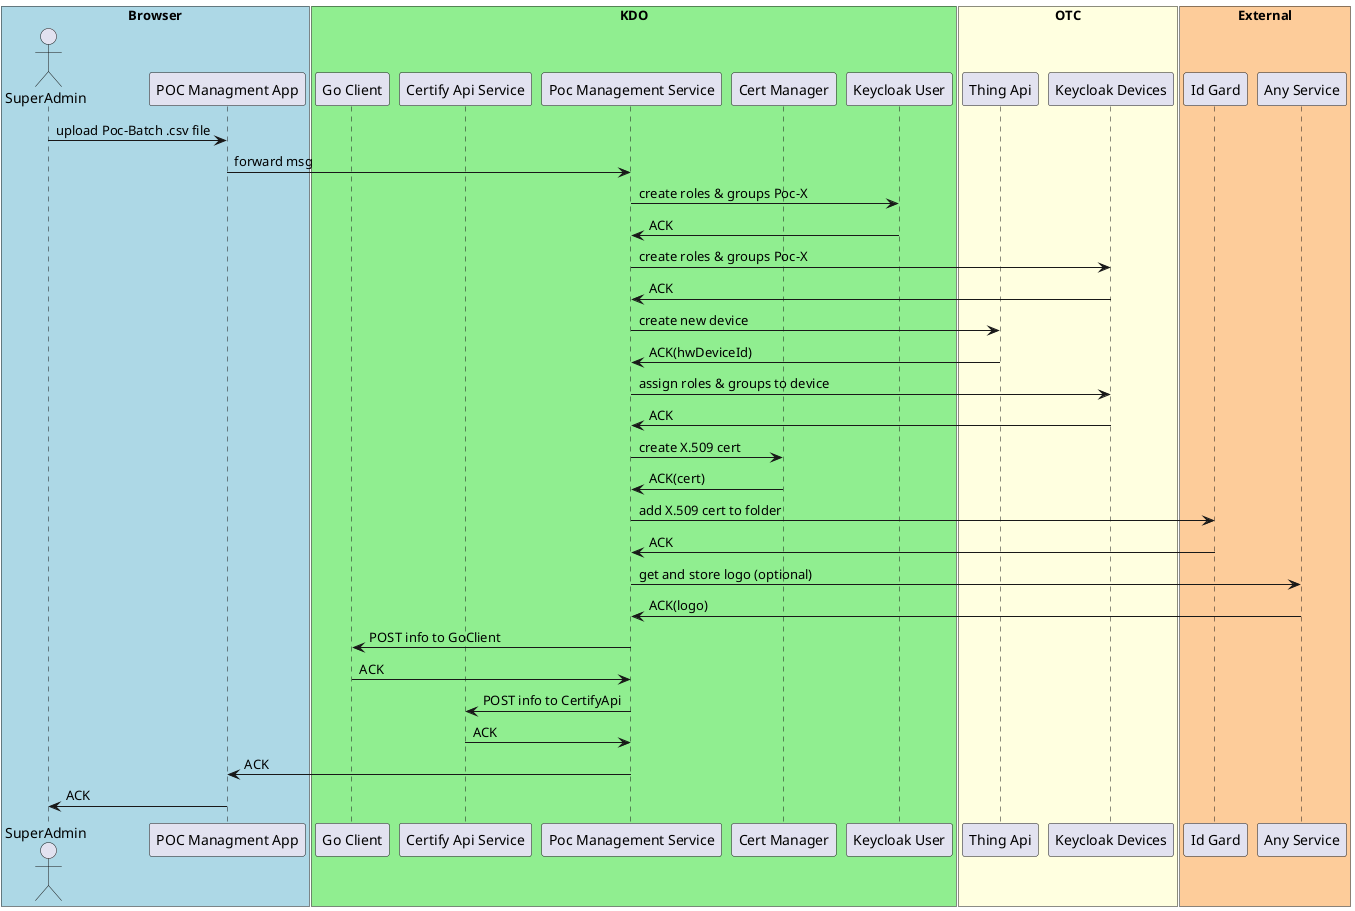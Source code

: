 @startuml

box "Browser" #LightBlue
actor SuperAdmin
participant "POC Managment App" as App
end box


box "KDO" #LightGreen
participant "Go Client" as GoClient
participant "Certify Api Service" as CertifyApi
participant "Poc Management Service" as PocService
participant "Cert Manager" as CertManager
participant "Keycloak User" as KeycloakU
end box

box "OTC" #LightYellow
participant "Thing Api" as ThingApi
participant "Keycloak Devices" as KeycloakD
end box


box "External" #fdcc9a
participant "Id Gard" as IdGard
participant "Any Service" as Any
end box


SuperAdmin -> App: upload Poc-Batch .csv file
App -> PocService: forward msg

PocService -> KeycloakU: create roles & groups Poc-X
KeycloakU -> PocService: ACK

PocService -> KeycloakD: create roles & groups Poc-X
KeycloakD -> PocService: ACK

PocService -> ThingApi: create new device
ThingApi -> PocService: ACK(hwDeviceId)

PocService -> KeycloakD: assign roles & groups to device
KeycloakD -> PocService: ACK

PocService -> CertManager: create X.509 cert
CertManager -> PocService: ACK(cert)
PocService -> IdGard: add X.509 cert to folder
IdGard -> PocService: ACK

PocService -> Any: get and store logo (optional)
Any -> PocService: ACK(logo)

PocService -> GoClient: POST info to GoClient
GoClient -> PocService: ACK

PocService -> CertifyApi: POST info to CertifyApi
CertifyApi -> PocService: ACK

PocService -> App: ACK
App -> SuperAdmin: ACK

@enduml